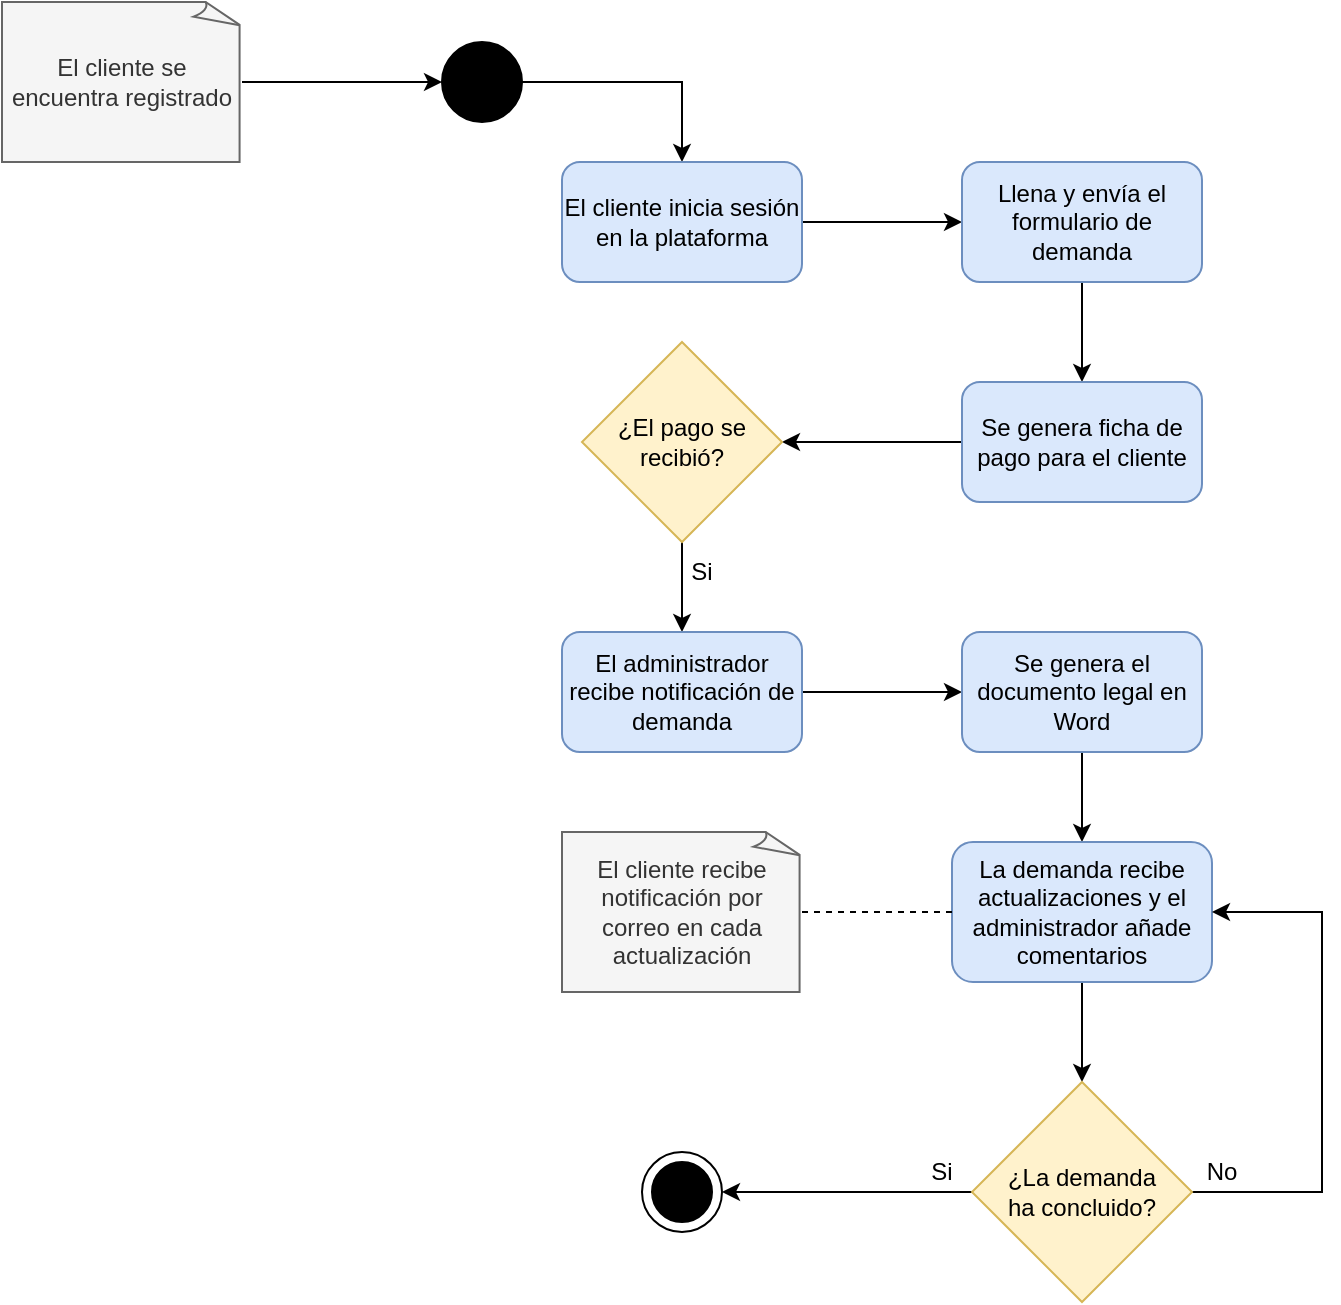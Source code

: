 <mxfile version="16.6.4"><diagram id="Jp_aZPc9FdmHNCcLtJSf" name="Page-1"><mxGraphModel dx="828" dy="483" grid="1" gridSize="10" guides="1" tooltips="1" connect="1" arrows="1" fold="1" page="1" pageScale="1" pageWidth="827" pageHeight="1169" math="0" shadow="0"><root><mxCell id="0"/><mxCell id="1" parent="0"/><mxCell id="5zSJNo1GEjSZjQjqlpXC-5" style="edgeStyle=orthogonalEdgeStyle;rounded=0;orthogonalLoop=1;jettySize=auto;html=1;exitX=1;exitY=0.5;exitDx=0;exitDy=0;entryX=0.5;entryY=0;entryDx=0;entryDy=0;" edge="1" parent="1" source="5zSJNo1GEjSZjQjqlpXC-1" target="5zSJNo1GEjSZjQjqlpXC-4"><mxGeometry relative="1" as="geometry"/></mxCell><mxCell id="5zSJNo1GEjSZjQjqlpXC-1" value="" style="ellipse;whiteSpace=wrap;html=1;aspect=fixed;fillColor=#000000;" vertex="1" parent="1"><mxGeometry x="260" y="60" width="40" height="40" as="geometry"/></mxCell><mxCell id="5zSJNo1GEjSZjQjqlpXC-3" style="edgeStyle=orthogonalEdgeStyle;rounded=0;orthogonalLoop=1;jettySize=auto;html=1;exitX=1;exitY=0.5;exitDx=0;exitDy=0;exitPerimeter=0;entryX=0;entryY=0.5;entryDx=0;entryDy=0;" edge="1" parent="1" source="5zSJNo1GEjSZjQjqlpXC-2" target="5zSJNo1GEjSZjQjqlpXC-1"><mxGeometry relative="1" as="geometry"/></mxCell><mxCell id="5zSJNo1GEjSZjQjqlpXC-2" value="El cliente se encuentra registrado" style="whiteSpace=wrap;html=1;shape=mxgraph.basic.document;fillColor=#f5f5f5;fontColor=#333333;strokeColor=#666666;" vertex="1" parent="1"><mxGeometry x="40" y="40" width="120" height="80" as="geometry"/></mxCell><mxCell id="5zSJNo1GEjSZjQjqlpXC-7" style="edgeStyle=orthogonalEdgeStyle;rounded=0;orthogonalLoop=1;jettySize=auto;html=1;entryX=0;entryY=0.5;entryDx=0;entryDy=0;" edge="1" parent="1" source="5zSJNo1GEjSZjQjqlpXC-4" target="5zSJNo1GEjSZjQjqlpXC-6"><mxGeometry relative="1" as="geometry"/></mxCell><mxCell id="5zSJNo1GEjSZjQjqlpXC-4" value="El cliente inicia sesión en la plataforma" style="rounded=1;whiteSpace=wrap;html=1;fillColor=#dae8fc;strokeColor=#6c8ebf;" vertex="1" parent="1"><mxGeometry x="320" y="120" width="120" height="60" as="geometry"/></mxCell><mxCell id="5zSJNo1GEjSZjQjqlpXC-9" style="edgeStyle=orthogonalEdgeStyle;rounded=0;orthogonalLoop=1;jettySize=auto;html=1;entryX=0.5;entryY=0;entryDx=0;entryDy=0;" edge="1" parent="1" source="5zSJNo1GEjSZjQjqlpXC-6" target="5zSJNo1GEjSZjQjqlpXC-8"><mxGeometry relative="1" as="geometry"/></mxCell><mxCell id="5zSJNo1GEjSZjQjqlpXC-6" value="Llena y envía el formulario de demanda" style="rounded=1;whiteSpace=wrap;html=1;fillColor=#dae8fc;strokeColor=#6c8ebf;" vertex="1" parent="1"><mxGeometry x="520" y="120" width="120" height="60" as="geometry"/></mxCell><mxCell id="5zSJNo1GEjSZjQjqlpXC-11" style="edgeStyle=orthogonalEdgeStyle;rounded=0;orthogonalLoop=1;jettySize=auto;html=1;exitX=0;exitY=0.5;exitDx=0;exitDy=0;entryX=1;entryY=0.5;entryDx=0;entryDy=0;" edge="1" parent="1" source="5zSJNo1GEjSZjQjqlpXC-8" target="5zSJNo1GEjSZjQjqlpXC-10"><mxGeometry relative="1" as="geometry"/></mxCell><mxCell id="5zSJNo1GEjSZjQjqlpXC-8" value="Se genera ficha de pago para el cliente" style="rounded=1;whiteSpace=wrap;html=1;fillColor=#dae8fc;strokeColor=#6c8ebf;" vertex="1" parent="1"><mxGeometry x="520" y="230" width="120" height="60" as="geometry"/></mxCell><mxCell id="5zSJNo1GEjSZjQjqlpXC-13" style="edgeStyle=orthogonalEdgeStyle;rounded=0;orthogonalLoop=1;jettySize=auto;html=1;exitX=0.5;exitY=1;exitDx=0;exitDy=0;entryX=0.5;entryY=0;entryDx=0;entryDy=0;" edge="1" parent="1" source="5zSJNo1GEjSZjQjqlpXC-10" target="5zSJNo1GEjSZjQjqlpXC-12"><mxGeometry relative="1" as="geometry"/></mxCell><mxCell id="5zSJNo1GEjSZjQjqlpXC-10" value="¿El pago se recibió?" style="rhombus;whiteSpace=wrap;html=1;fillColor=#fff2cc;strokeColor=#d6b656;" vertex="1" parent="1"><mxGeometry x="330" y="210" width="100" height="100" as="geometry"/></mxCell><mxCell id="5zSJNo1GEjSZjQjqlpXC-15" style="edgeStyle=orthogonalEdgeStyle;rounded=0;orthogonalLoop=1;jettySize=auto;html=1;exitX=1;exitY=0.5;exitDx=0;exitDy=0;entryX=0;entryY=0.5;entryDx=0;entryDy=0;" edge="1" parent="1" source="5zSJNo1GEjSZjQjqlpXC-12" target="5zSJNo1GEjSZjQjqlpXC-14"><mxGeometry relative="1" as="geometry"/></mxCell><mxCell id="5zSJNo1GEjSZjQjqlpXC-12" value="El administrador recibe notificación de demanda" style="rounded=1;whiteSpace=wrap;html=1;fillColor=#dae8fc;strokeColor=#6c8ebf;" vertex="1" parent="1"><mxGeometry x="320" y="355" width="120" height="60" as="geometry"/></mxCell><mxCell id="5zSJNo1GEjSZjQjqlpXC-25" style="edgeStyle=orthogonalEdgeStyle;rounded=0;orthogonalLoop=1;jettySize=auto;html=1;exitX=0.5;exitY=1;exitDx=0;exitDy=0;entryX=0.5;entryY=0;entryDx=0;entryDy=0;" edge="1" parent="1" source="5zSJNo1GEjSZjQjqlpXC-14" target="5zSJNo1GEjSZjQjqlpXC-17"><mxGeometry relative="1" as="geometry"/></mxCell><mxCell id="5zSJNo1GEjSZjQjqlpXC-14" value="Se genera el documento legal en Word" style="rounded=1;whiteSpace=wrap;html=1;fillColor=#dae8fc;strokeColor=#6c8ebf;" vertex="1" parent="1"><mxGeometry x="520" y="355" width="120" height="60" as="geometry"/></mxCell><mxCell id="5zSJNo1GEjSZjQjqlpXC-16" value="Si" style="text;html=1;strokeColor=none;fillColor=none;align=center;verticalAlign=middle;whiteSpace=wrap;rounded=0;" vertex="1" parent="1"><mxGeometry x="360" y="310" width="60" height="30" as="geometry"/></mxCell><mxCell id="5zSJNo1GEjSZjQjqlpXC-19" style="edgeStyle=orthogonalEdgeStyle;rounded=0;orthogonalLoop=1;jettySize=auto;html=1;exitX=0.5;exitY=1;exitDx=0;exitDy=0;entryX=0.5;entryY=0;entryDx=0;entryDy=0;" edge="1" parent="1" source="5zSJNo1GEjSZjQjqlpXC-17" target="5zSJNo1GEjSZjQjqlpXC-18"><mxGeometry relative="1" as="geometry"/></mxCell><mxCell id="5zSJNo1GEjSZjQjqlpXC-17" value="La demanda recibe actualizaciones y el administrador añade comentarios" style="rounded=1;whiteSpace=wrap;html=1;fillColor=#dae8fc;strokeColor=#6c8ebf;" vertex="1" parent="1"><mxGeometry x="515" y="460" width="130" height="70" as="geometry"/></mxCell><mxCell id="5zSJNo1GEjSZjQjqlpXC-23" style="edgeStyle=orthogonalEdgeStyle;rounded=0;orthogonalLoop=1;jettySize=auto;html=1;exitX=0;exitY=0.5;exitDx=0;exitDy=0;entryX=1;entryY=0.5;entryDx=0;entryDy=0;" edge="1" parent="1" source="5zSJNo1GEjSZjQjqlpXC-18" target="5zSJNo1GEjSZjQjqlpXC-20"><mxGeometry relative="1" as="geometry"/></mxCell><mxCell id="5zSJNo1GEjSZjQjqlpXC-24" style="edgeStyle=orthogonalEdgeStyle;rounded=0;orthogonalLoop=1;jettySize=auto;html=1;entryX=1;entryY=0.5;entryDx=0;entryDy=0;" edge="1" parent="1" source="5zSJNo1GEjSZjQjqlpXC-18" target="5zSJNo1GEjSZjQjqlpXC-17"><mxGeometry relative="1" as="geometry"><mxPoint x="680" y="540" as="targetPoint"/><Array as="points"><mxPoint x="700" y="635"/><mxPoint x="700" y="495"/></Array></mxGeometry></mxCell><mxCell id="5zSJNo1GEjSZjQjqlpXC-18" value="¿La demanda &lt;br&gt;ha concluido?" style="rhombus;whiteSpace=wrap;html=1;fillColor=#fff2cc;strokeColor=#d6b656;" vertex="1" parent="1"><mxGeometry x="525" y="580" width="110" height="110" as="geometry"/></mxCell><mxCell id="5zSJNo1GEjSZjQjqlpXC-22" value="" style="group" vertex="1" connectable="0" parent="1"><mxGeometry x="360" y="615" width="40" height="40" as="geometry"/></mxCell><mxCell id="5zSJNo1GEjSZjQjqlpXC-20" value="" style="ellipse;whiteSpace=wrap;html=1;aspect=fixed;fillColor=#FFFFFF;" vertex="1" parent="5zSJNo1GEjSZjQjqlpXC-22"><mxGeometry width="40" height="40" as="geometry"/></mxCell><mxCell id="5zSJNo1GEjSZjQjqlpXC-21" value="" style="ellipse;whiteSpace=wrap;html=1;aspect=fixed;fillColor=#000000;gradientColor=none;" vertex="1" parent="5zSJNo1GEjSZjQjqlpXC-22"><mxGeometry x="5" y="5" width="30" height="30" as="geometry"/></mxCell><mxCell id="5zSJNo1GEjSZjQjqlpXC-26" value="Si" style="text;html=1;strokeColor=none;fillColor=none;align=center;verticalAlign=middle;whiteSpace=wrap;rounded=0;" vertex="1" parent="1"><mxGeometry x="480" y="610" width="60" height="30" as="geometry"/></mxCell><mxCell id="5zSJNo1GEjSZjQjqlpXC-27" value="No" style="text;html=1;strokeColor=none;fillColor=none;align=center;verticalAlign=middle;whiteSpace=wrap;rounded=0;" vertex="1" parent="1"><mxGeometry x="620" y="610" width="60" height="30" as="geometry"/></mxCell><mxCell id="5zSJNo1GEjSZjQjqlpXC-29" style="edgeStyle=orthogonalEdgeStyle;rounded=0;orthogonalLoop=1;jettySize=auto;html=1;entryX=0;entryY=0.5;entryDx=0;entryDy=0;endArrow=none;endFill=0;dashed=1;" edge="1" parent="1" source="5zSJNo1GEjSZjQjqlpXC-28" target="5zSJNo1GEjSZjQjqlpXC-17"><mxGeometry relative="1" as="geometry"/></mxCell><mxCell id="5zSJNo1GEjSZjQjqlpXC-28" value="El cliente recibe notificación por correo en cada actualización" style="whiteSpace=wrap;html=1;shape=mxgraph.basic.document;fillColor=#f5f5f5;fontColor=#333333;strokeColor=#666666;" vertex="1" parent="1"><mxGeometry x="320" y="455" width="120" height="80" as="geometry"/></mxCell></root></mxGraphModel></diagram></mxfile>
